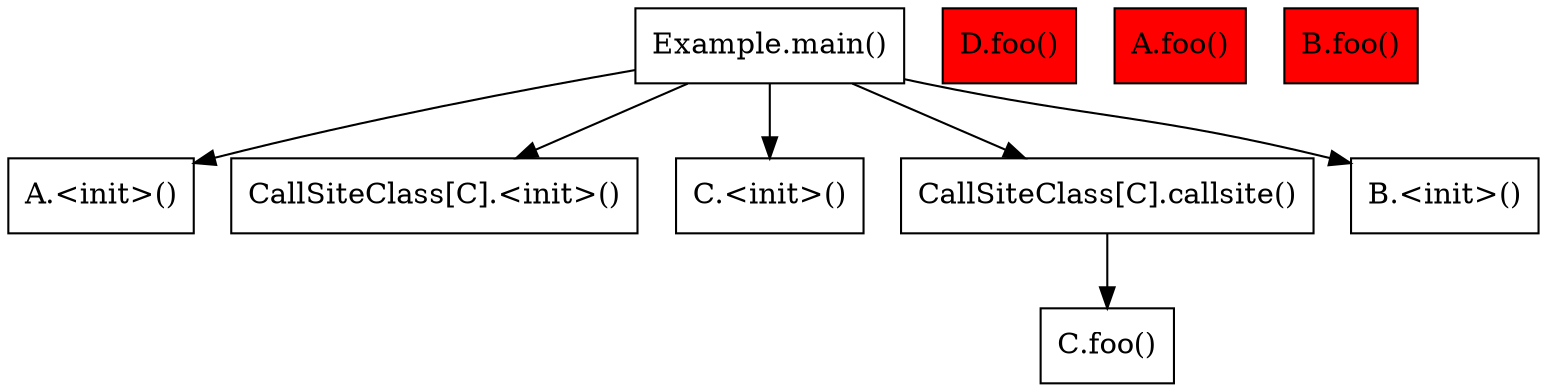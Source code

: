 digraph CallGraph {
  node [shape=box];
  "C.foo()" [style=filled, fillcolor=white];
  "D.foo()" [style=filled, fillcolor=red];
  "A.foo()" [style=filled, fillcolor=red];
  "A.<init>()" [style=filled, fillcolor=white];
  "CallSiteClass[C].<init>()" [style=filled, fillcolor=white];
  "B.foo()" [style=filled, fillcolor=red];
  "C.<init>()" [style=filled, fillcolor=white];
  "Example.main()" [style=filled, fillcolor=white];
  "CallSiteClass[C].callsite()" [style=filled, fillcolor=white];
  "B.<init>()" [style=filled, fillcolor=white];
  "Example.main()" -> "C.<init>()";
  "Example.main()" -> "CallSiteClass[C].callsite()";
  "Example.main()" -> "A.<init>()";
  "CallSiteClass[C].callsite()" -> "C.foo()";
  "Example.main()" -> "CallSiteClass[C].<init>()";
  "Example.main()" -> "B.<init>()";
}
